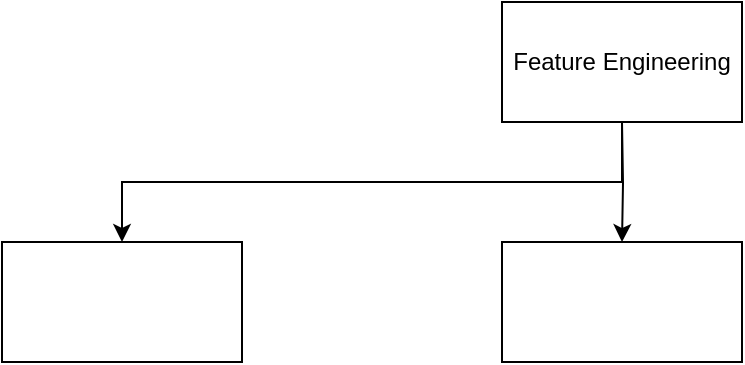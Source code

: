 <mxfile version="20.8.23" type="github">
  <diagram name="Page-1" id="khNjEgueq9Hnr0_aDzN0">
    <mxGraphModel dx="972" dy="510" grid="1" gridSize="10" guides="1" tooltips="1" connect="1" arrows="1" fold="1" page="1" pageScale="1" pageWidth="850" pageHeight="1100" math="0" shadow="0">
      <root>
        <mxCell id="0" />
        <mxCell id="1" parent="0" />
        <mxCell id="wbTJqozSOBXZTNc4BJRr-1" value="Feature Engineering" style="rounded=0;whiteSpace=wrap;html=1;" vertex="1" parent="1">
          <mxGeometry x="320" y="20" width="120" height="60" as="geometry" />
        </mxCell>
        <mxCell id="wbTJqozSOBXZTNc4BJRr-2" value="" style="rounded=0;whiteSpace=wrap;html=1;" vertex="1" parent="1">
          <mxGeometry x="70" y="140" width="120" height="60" as="geometry" />
        </mxCell>
        <mxCell id="wbTJqozSOBXZTNc4BJRr-4" value="" style="edgeStyle=orthogonalEdgeStyle;rounded=0;orthogonalLoop=1;jettySize=auto;html=1;exitX=0.5;exitY=1;exitDx=0;exitDy=0;" edge="1" parent="1" source="wbTJqozSOBXZTNc4BJRr-1" target="wbTJqozSOBXZTNc4BJRr-2">
          <mxGeometry relative="1" as="geometry" />
        </mxCell>
        <mxCell id="wbTJqozSOBXZTNc4BJRr-3" value="" style="rounded=0;whiteSpace=wrap;html=1;" vertex="1" parent="1">
          <mxGeometry x="320" y="140" width="120" height="60" as="geometry" />
        </mxCell>
        <mxCell id="wbTJqozSOBXZTNc4BJRr-6" value="" style="edgeStyle=orthogonalEdgeStyle;rounded=0;orthogonalLoop=1;jettySize=auto;html=1;" edge="1" parent="1" target="wbTJqozSOBXZTNc4BJRr-3">
          <mxGeometry relative="1" as="geometry">
            <mxPoint x="380" y="80" as="sourcePoint" />
            <mxPoint x="140" y="150" as="targetPoint" />
          </mxGeometry>
        </mxCell>
      </root>
    </mxGraphModel>
  </diagram>
</mxfile>
